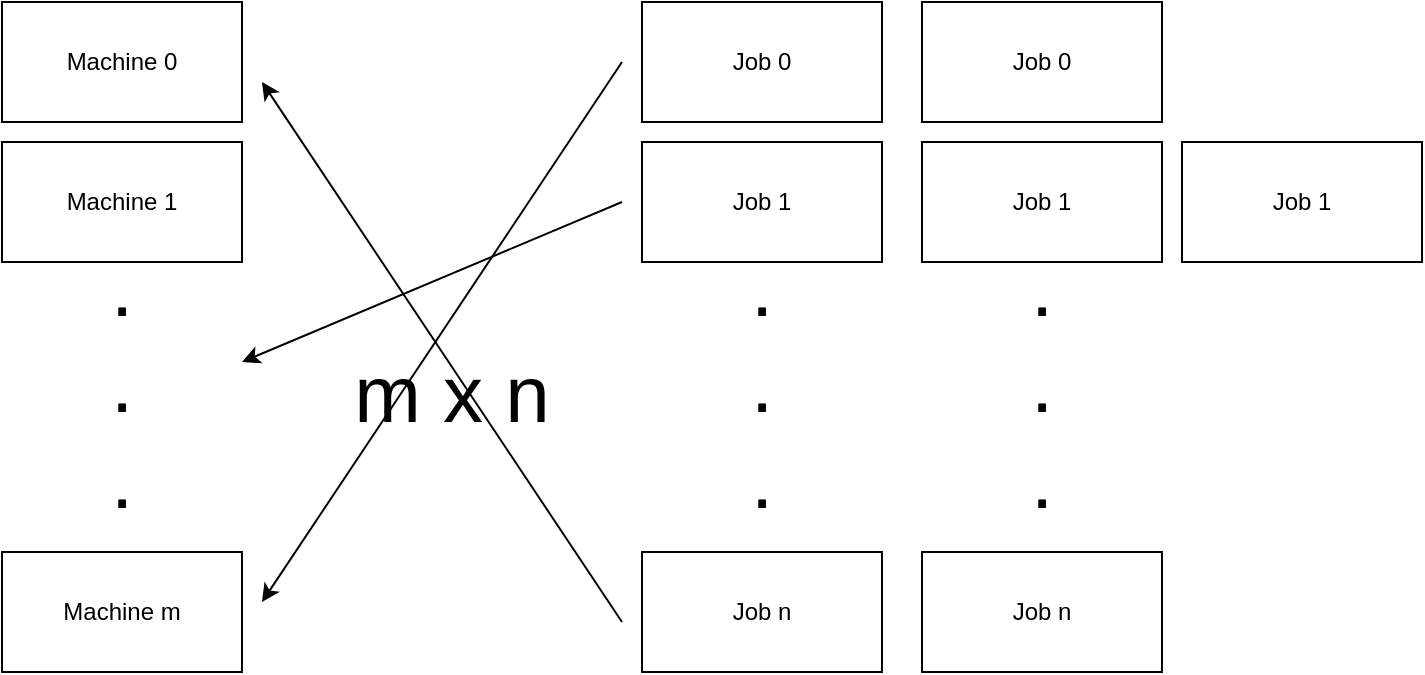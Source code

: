 <mxfile version="24.5.5" type="github">
  <diagram name="페이지-1" id="y5F_EbarfudFt1pbIAaI">
    <mxGraphModel dx="2074" dy="1121" grid="1" gridSize="10" guides="1" tooltips="1" connect="1" arrows="1" fold="1" page="1" pageScale="1" pageWidth="827" pageHeight="1169" math="0" shadow="0">
      <root>
        <mxCell id="0" />
        <mxCell id="1" parent="0" />
        <mxCell id="O4iFIFkRlVeBVeCJzIus-2" value="Machine 0" style="rounded=0;whiteSpace=wrap;html=1;" parent="1" vertex="1">
          <mxGeometry x="40" y="280" width="120" height="60" as="geometry" />
        </mxCell>
        <mxCell id="O4iFIFkRlVeBVeCJzIus-6" value="Machine 1" style="rounded=0;whiteSpace=wrap;html=1;" parent="1" vertex="1">
          <mxGeometry x="40" y="350" width="120" height="60" as="geometry" />
        </mxCell>
        <mxCell id="O4iFIFkRlVeBVeCJzIus-7" value="Machine m" style="rounded=0;whiteSpace=wrap;html=1;" parent="1" vertex="1">
          <mxGeometry x="40" y="555" width="120" height="60" as="geometry" />
        </mxCell>
        <mxCell id="O4iFIFkRlVeBVeCJzIus-8" value="&lt;font style=&quot;font-size: 40px;&quot;&gt;.&lt;/font&gt;&lt;div style=&quot;font-size: 40px;&quot;&gt;&lt;font style=&quot;font-size: 40px;&quot;&gt;.&lt;/font&gt;&lt;/div&gt;&lt;div style=&quot;font-size: 40px;&quot;&gt;&lt;font style=&quot;font-size: 40px;&quot;&gt;.&lt;/font&gt;&lt;/div&gt;" style="text;html=1;align=center;verticalAlign=middle;whiteSpace=wrap;rounded=0;fontSize=40;" parent="1" vertex="1">
          <mxGeometry x="80" y="400" width="40" height="140" as="geometry" />
        </mxCell>
        <mxCell id="O4iFIFkRlVeBVeCJzIus-9" value="Job&lt;span style=&quot;background-color: initial;&quot;&gt;&amp;nbsp;0&lt;/span&gt;" style="rounded=0;whiteSpace=wrap;html=1;" parent="1" vertex="1">
          <mxGeometry x="360" y="280" width="120" height="60" as="geometry" />
        </mxCell>
        <mxCell id="O4iFIFkRlVeBVeCJzIus-10" value="Job 1" style="rounded=0;whiteSpace=wrap;html=1;" parent="1" vertex="1">
          <mxGeometry x="360" y="350" width="120" height="60" as="geometry" />
        </mxCell>
        <mxCell id="O4iFIFkRlVeBVeCJzIus-11" value="Job n" style="rounded=0;whiteSpace=wrap;html=1;" parent="1" vertex="1">
          <mxGeometry x="360" y="555" width="120" height="60" as="geometry" />
        </mxCell>
        <mxCell id="O4iFIFkRlVeBVeCJzIus-12" value="&lt;font style=&quot;font-size: 40px;&quot;&gt;.&lt;/font&gt;&lt;div style=&quot;font-size: 40px;&quot;&gt;&lt;font style=&quot;font-size: 40px;&quot;&gt;.&lt;/font&gt;&lt;/div&gt;&lt;div style=&quot;font-size: 40px;&quot;&gt;&lt;font style=&quot;font-size: 40px;&quot;&gt;.&lt;/font&gt;&lt;/div&gt;" style="text;html=1;align=center;verticalAlign=middle;whiteSpace=wrap;rounded=0;fontSize=40;" parent="1" vertex="1">
          <mxGeometry x="400" y="400" width="40" height="140" as="geometry" />
        </mxCell>
        <mxCell id="O4iFIFkRlVeBVeCJzIus-21" value="Job&lt;span style=&quot;background-color: initial;&quot;&gt;&amp;nbsp;0&lt;/span&gt;" style="rounded=0;whiteSpace=wrap;html=1;" parent="1" vertex="1">
          <mxGeometry x="500" y="280" width="120" height="60" as="geometry" />
        </mxCell>
        <mxCell id="O4iFIFkRlVeBVeCJzIus-22" value="Job 1" style="rounded=0;whiteSpace=wrap;html=1;" parent="1" vertex="1">
          <mxGeometry x="500" y="350" width="120" height="60" as="geometry" />
        </mxCell>
        <mxCell id="O4iFIFkRlVeBVeCJzIus-23" value="Job n" style="rounded=0;whiteSpace=wrap;html=1;" parent="1" vertex="1">
          <mxGeometry x="500" y="555" width="120" height="60" as="geometry" />
        </mxCell>
        <mxCell id="O4iFIFkRlVeBVeCJzIus-24" value="&lt;font style=&quot;font-size: 40px;&quot;&gt;.&lt;/font&gt;&lt;div style=&quot;font-size: 40px;&quot;&gt;&lt;font style=&quot;font-size: 40px;&quot;&gt;.&lt;/font&gt;&lt;/div&gt;&lt;div style=&quot;font-size: 40px;&quot;&gt;&lt;font style=&quot;font-size: 40px;&quot;&gt;.&lt;/font&gt;&lt;/div&gt;" style="text;html=1;align=center;verticalAlign=middle;whiteSpace=wrap;rounded=0;fontSize=40;" parent="1" vertex="1">
          <mxGeometry x="540" y="400" width="40" height="140" as="geometry" />
        </mxCell>
        <mxCell id="O4iFIFkRlVeBVeCJzIus-26" value="Job 1" style="rounded=0;whiteSpace=wrap;html=1;" parent="1" vertex="1">
          <mxGeometry x="630" y="350" width="120" height="60" as="geometry" />
        </mxCell>
        <mxCell id="O4iFIFkRlVeBVeCJzIus-33" value="" style="endArrow=classic;html=1;rounded=0;" parent="1" edge="1">
          <mxGeometry width="50" height="50" relative="1" as="geometry">
            <mxPoint x="350" y="590" as="sourcePoint" />
            <mxPoint x="170" y="320" as="targetPoint" />
          </mxGeometry>
        </mxCell>
        <mxCell id="O4iFIFkRlVeBVeCJzIus-34" value="" style="endArrow=classic;html=1;rounded=0;" parent="1" edge="1">
          <mxGeometry width="50" height="50" relative="1" as="geometry">
            <mxPoint x="350" y="310" as="sourcePoint" />
            <mxPoint x="170" y="580" as="targetPoint" />
          </mxGeometry>
        </mxCell>
        <mxCell id="O4iFIFkRlVeBVeCJzIus-35" value="" style="endArrow=classic;html=1;rounded=0;" parent="1" edge="1">
          <mxGeometry width="50" height="50" relative="1" as="geometry">
            <mxPoint x="350" y="380" as="sourcePoint" />
            <mxPoint x="160" y="460" as="targetPoint" />
          </mxGeometry>
        </mxCell>
        <mxCell id="O4iFIFkRlVeBVeCJzIus-36" value="&lt;span style=&quot;font-size: 40px;&quot;&gt;m x n&lt;/span&gt;" style="text;html=1;align=center;verticalAlign=middle;whiteSpace=wrap;rounded=0;" parent="1" vertex="1">
          <mxGeometry x="190" y="460" width="150" height="30" as="geometry" />
        </mxCell>
      </root>
    </mxGraphModel>
  </diagram>
</mxfile>
